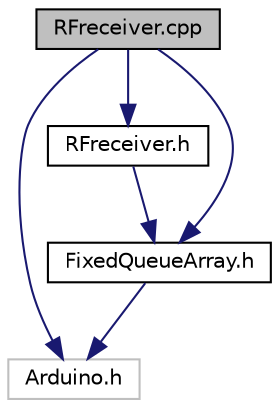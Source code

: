 digraph "RFreceiver.cpp"
{
  edge [fontname="Helvetica",fontsize="10",labelfontname="Helvetica",labelfontsize="10"];
  node [fontname="Helvetica",fontsize="10",shape=record];
  Node1 [label="RFreceiver.cpp",height=0.2,width=0.4,color="black", fillcolor="grey75", style="filled" fontcolor="black"];
  Node1 -> Node2 [color="midnightblue",fontsize="10",style="solid",fontname="Helvetica"];
  Node2 [label="Arduino.h",height=0.2,width=0.4,color="grey75", fillcolor="white", style="filled"];
  Node1 -> Node3 [color="midnightblue",fontsize="10",style="solid",fontname="Helvetica"];
  Node3 [label="RFreceiver.h",height=0.2,width=0.4,color="black", fillcolor="white", style="filled",URL="$RFreceiver_8h.html"];
  Node3 -> Node4 [color="midnightblue",fontsize="10",style="solid",fontname="Helvetica"];
  Node4 [label="FixedQueueArray.h",height=0.2,width=0.4,color="black", fillcolor="white", style="filled",URL="$FixedQueueArray_8h.html"];
  Node4 -> Node2 [color="midnightblue",fontsize="10",style="solid",fontname="Helvetica"];
  Node1 -> Node4 [color="midnightblue",fontsize="10",style="solid",fontname="Helvetica"];
}
